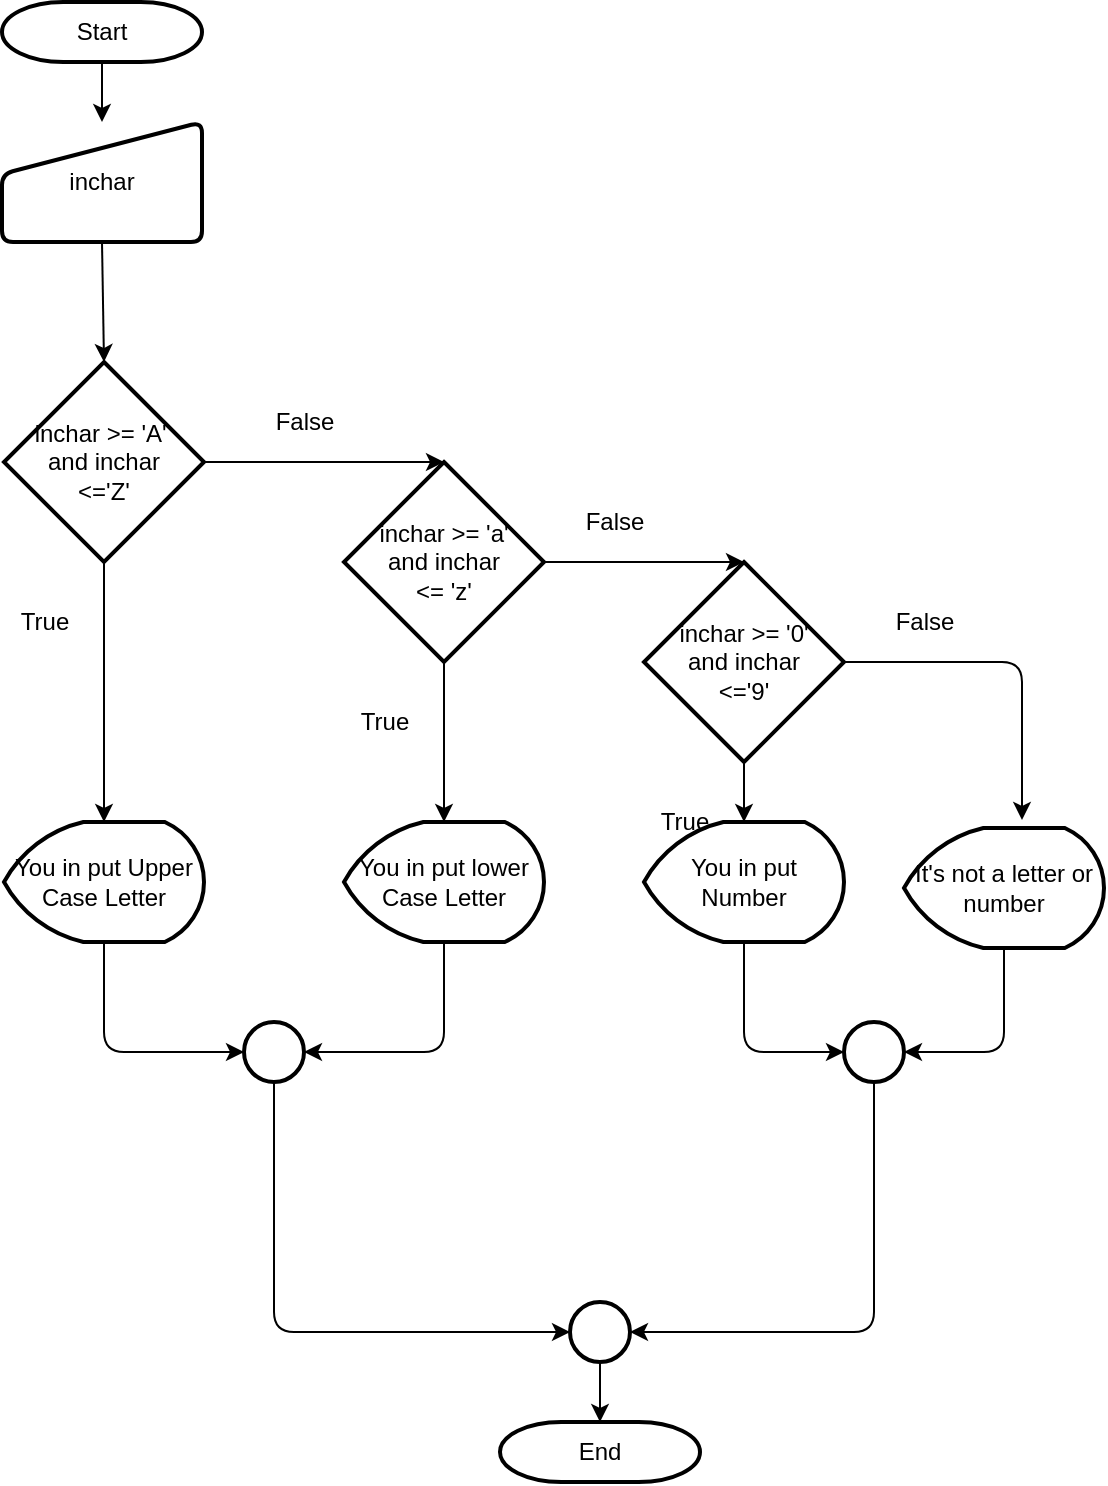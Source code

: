 <mxfile>
    <diagram id="spR6s-SXVsa4c9hPOHUj" name="Page-1">
        <mxGraphModel dx="1296" dy="912" grid="1" gridSize="10" guides="1" tooltips="1" connect="1" arrows="1" fold="1" page="1" pageScale="1" pageWidth="850" pageHeight="1100" math="0" shadow="0">
            <root>
                <mxCell id="0"/>
                <mxCell id="1" parent="0"/>
                <mxCell id="36" style="edgeStyle=none;html=1;exitX=0.5;exitY=1;exitDx=0;exitDy=0;exitPerimeter=0;entryX=0.5;entryY=0;entryDx=0;entryDy=0;" edge="1" parent="1" source="2" target="3">
                    <mxGeometry relative="1" as="geometry"/>
                </mxCell>
                <mxCell id="2" value="Start" style="strokeWidth=2;html=1;shape=mxgraph.flowchart.terminator;whiteSpace=wrap;" vertex="1" parent="1">
                    <mxGeometry x="99" y="50" width="100" height="30" as="geometry"/>
                </mxCell>
                <mxCell id="35" style="edgeStyle=none;html=1;exitX=0.5;exitY=1;exitDx=0;exitDy=0;entryX=0.5;entryY=0;entryDx=0;entryDy=0;entryPerimeter=0;" edge="1" parent="1" source="3" target="4">
                    <mxGeometry relative="1" as="geometry"/>
                </mxCell>
                <mxCell id="3" value="inchar" style="html=1;strokeWidth=2;shape=manualInput;whiteSpace=wrap;rounded=1;size=26;arcSize=11;" vertex="1" parent="1">
                    <mxGeometry x="99" y="110" width="100" height="60" as="geometry"/>
                </mxCell>
                <mxCell id="7" style="edgeStyle=none;html=1;exitX=0.5;exitY=1;exitDx=0;exitDy=0;exitPerimeter=0;entryX=0.5;entryY=0;entryDx=0;entryDy=0;entryPerimeter=0;" edge="1" parent="1" source="4" target="5">
                    <mxGeometry relative="1" as="geometry"/>
                </mxCell>
                <mxCell id="12" style="edgeStyle=none;html=1;exitX=1;exitY=0.5;exitDx=0;exitDy=0;exitPerimeter=0;entryX=0.5;entryY=0;entryDx=0;entryDy=0;entryPerimeter=0;" edge="1" parent="1" source="4" target="6">
                    <mxGeometry relative="1" as="geometry"/>
                </mxCell>
                <mxCell id="4" value="inchar &amp;gt;= 'A'&amp;nbsp;&lt;br&gt;and inchar&lt;br&gt;&amp;lt;='Z'" style="strokeWidth=2;html=1;shape=mxgraph.flowchart.decision;whiteSpace=wrap;" vertex="1" parent="1">
                    <mxGeometry x="100" y="230" width="100" height="100" as="geometry"/>
                </mxCell>
                <mxCell id="44" style="edgeStyle=none;html=1;exitX=0.5;exitY=1;exitDx=0;exitDy=0;exitPerimeter=0;entryX=0;entryY=0.5;entryDx=0;entryDy=0;entryPerimeter=0;" edge="1" parent="1" source="5" target="40">
                    <mxGeometry relative="1" as="geometry">
                        <Array as="points">
                            <mxPoint x="150" y="575"/>
                        </Array>
                    </mxGeometry>
                </mxCell>
                <mxCell id="5" value="You in put Upper Case Letter" style="strokeWidth=2;html=1;shape=mxgraph.flowchart.display;whiteSpace=wrap;" vertex="1" parent="1">
                    <mxGeometry x="100" y="460" width="100" height="60" as="geometry"/>
                </mxCell>
                <mxCell id="14" style="edgeStyle=none;html=1;exitX=0.5;exitY=1;exitDx=0;exitDy=0;exitPerimeter=0;entryX=0.5;entryY=0;entryDx=0;entryDy=0;entryPerimeter=0;" edge="1" parent="1" source="6" target="13">
                    <mxGeometry relative="1" as="geometry"/>
                </mxCell>
                <mxCell id="16" style="edgeStyle=none;html=1;exitX=1;exitY=0.5;exitDx=0;exitDy=0;exitPerimeter=0;entryX=0.5;entryY=0;entryDx=0;entryDy=0;entryPerimeter=0;" edge="1" parent="1" source="6" target="15">
                    <mxGeometry relative="1" as="geometry"/>
                </mxCell>
                <mxCell id="6" value="inchar &amp;gt;= 'a'&lt;br&gt;and inchar&lt;br&gt;&amp;lt;= 'z'" style="strokeWidth=2;html=1;shape=mxgraph.flowchart.decision;whiteSpace=wrap;" vertex="1" parent="1">
                    <mxGeometry x="270" y="280" width="100" height="100" as="geometry"/>
                </mxCell>
                <mxCell id="8" value="True" style="text;html=1;resizable=0;autosize=1;align=center;verticalAlign=middle;points=[];fillColor=none;strokeColor=none;rounded=0;" vertex="1" parent="1">
                    <mxGeometry x="100" y="350" width="40" height="20" as="geometry"/>
                </mxCell>
                <mxCell id="10" value="False" style="text;html=1;resizable=0;autosize=1;align=center;verticalAlign=middle;points=[];fillColor=none;strokeColor=none;rounded=0;" vertex="1" parent="1">
                    <mxGeometry x="230" y="250" width="40" height="20" as="geometry"/>
                </mxCell>
                <mxCell id="45" style="edgeStyle=none;html=1;exitX=0.5;exitY=1;exitDx=0;exitDy=0;exitPerimeter=0;entryX=1;entryY=0.5;entryDx=0;entryDy=0;entryPerimeter=0;" edge="1" parent="1" source="13" target="40">
                    <mxGeometry relative="1" as="geometry">
                        <Array as="points">
                            <mxPoint x="320" y="575"/>
                        </Array>
                    </mxGeometry>
                </mxCell>
                <mxCell id="13" value="&lt;span&gt;You in put lower Case Letter&lt;/span&gt;" style="strokeWidth=2;html=1;shape=mxgraph.flowchart.display;whiteSpace=wrap;" vertex="1" parent="1">
                    <mxGeometry x="270" y="460" width="100" height="60" as="geometry"/>
                </mxCell>
                <mxCell id="19" style="edgeStyle=none;html=1;exitX=0.5;exitY=1;exitDx=0;exitDy=0;exitPerimeter=0;entryX=0.5;entryY=0;entryDx=0;entryDy=0;entryPerimeter=0;" edge="1" parent="1" source="15" target="18">
                    <mxGeometry relative="1" as="geometry"/>
                </mxCell>
                <mxCell id="24" style="edgeStyle=none;html=1;exitX=1;exitY=0.5;exitDx=0;exitDy=0;exitPerimeter=0;entryX=0.59;entryY=-0.067;entryDx=0;entryDy=0;entryPerimeter=0;" edge="1" parent="1" source="15" target="23">
                    <mxGeometry relative="1" as="geometry">
                        <Array as="points">
                            <mxPoint x="609" y="380"/>
                        </Array>
                    </mxGeometry>
                </mxCell>
                <mxCell id="15" value="inchar &amp;gt;= '0'&lt;br&gt;and inchar&lt;br&gt;&amp;lt;='9'" style="strokeWidth=2;html=1;shape=mxgraph.flowchart.decision;whiteSpace=wrap;" vertex="1" parent="1">
                    <mxGeometry x="420" y="330" width="100" height="100" as="geometry"/>
                </mxCell>
                <mxCell id="17" value="False" style="text;html=1;resizable=0;autosize=1;align=center;verticalAlign=middle;points=[];fillColor=none;strokeColor=none;rounded=0;" vertex="1" parent="1">
                    <mxGeometry x="385" y="300" width="40" height="20" as="geometry"/>
                </mxCell>
                <mxCell id="42" style="edgeStyle=none;html=1;exitX=0.5;exitY=1;exitDx=0;exitDy=0;exitPerimeter=0;entryX=0;entryY=0.5;entryDx=0;entryDy=0;entryPerimeter=0;" edge="1" parent="1" source="18" target="38">
                    <mxGeometry relative="1" as="geometry">
                        <Array as="points">
                            <mxPoint x="470" y="575"/>
                        </Array>
                    </mxGeometry>
                </mxCell>
                <mxCell id="18" value="You in put Number" style="strokeWidth=2;html=1;shape=mxgraph.flowchart.display;whiteSpace=wrap;" vertex="1" parent="1">
                    <mxGeometry x="420" y="460" width="100" height="60" as="geometry"/>
                </mxCell>
                <mxCell id="21" value="True" style="text;html=1;resizable=0;autosize=1;align=center;verticalAlign=middle;points=[];fillColor=none;strokeColor=none;rounded=0;" vertex="1" parent="1">
                    <mxGeometry x="420" y="450" width="40" height="20" as="geometry"/>
                </mxCell>
                <mxCell id="22" value="True" style="text;html=1;resizable=0;autosize=1;align=center;verticalAlign=middle;points=[];fillColor=none;strokeColor=none;rounded=0;" vertex="1" parent="1">
                    <mxGeometry x="270" y="400" width="40" height="20" as="geometry"/>
                </mxCell>
                <mxCell id="43" style="edgeStyle=none;html=1;exitX=0.5;exitY=1;exitDx=0;exitDy=0;exitPerimeter=0;entryX=1;entryY=0.5;entryDx=0;entryDy=0;entryPerimeter=0;" edge="1" parent="1" source="23" target="38">
                    <mxGeometry relative="1" as="geometry">
                        <Array as="points">
                            <mxPoint x="600" y="575"/>
                        </Array>
                    </mxGeometry>
                </mxCell>
                <mxCell id="23" value="It's not a letter or number" style="strokeWidth=2;html=1;shape=mxgraph.flowchart.display;whiteSpace=wrap;" vertex="1" parent="1">
                    <mxGeometry x="550" y="463" width="100" height="60" as="geometry"/>
                </mxCell>
                <mxCell id="25" value="False" style="text;html=1;resizable=0;autosize=1;align=center;verticalAlign=middle;points=[];fillColor=none;strokeColor=none;rounded=0;" vertex="1" parent="1">
                    <mxGeometry x="540" y="350" width="40" height="20" as="geometry"/>
                </mxCell>
                <mxCell id="33" value="End" style="strokeWidth=2;html=1;shape=mxgraph.flowchart.terminator;whiteSpace=wrap;" vertex="1" parent="1">
                    <mxGeometry x="348" y="760" width="100" height="30" as="geometry"/>
                </mxCell>
                <mxCell id="47" style="edgeStyle=none;html=1;exitX=0.5;exitY=1;exitDx=0;exitDy=0;exitPerimeter=0;entryX=1;entryY=0.5;entryDx=0;entryDy=0;entryPerimeter=0;" edge="1" parent="1" source="38" target="39">
                    <mxGeometry relative="1" as="geometry">
                        <Array as="points">
                            <mxPoint x="535" y="715"/>
                        </Array>
                    </mxGeometry>
                </mxCell>
                <mxCell id="38" value="" style="strokeWidth=2;html=1;shape=mxgraph.flowchart.start_2;whiteSpace=wrap;" vertex="1" parent="1">
                    <mxGeometry x="520" y="560" width="30" height="30" as="geometry"/>
                </mxCell>
                <mxCell id="48" style="edgeStyle=none;html=1;exitX=0.5;exitY=1;exitDx=0;exitDy=0;exitPerimeter=0;entryX=0.5;entryY=0;entryDx=0;entryDy=0;entryPerimeter=0;" edge="1" parent="1" source="39" target="33">
                    <mxGeometry relative="1" as="geometry"/>
                </mxCell>
                <mxCell id="39" value="" style="strokeWidth=2;html=1;shape=mxgraph.flowchart.start_2;whiteSpace=wrap;" vertex="1" parent="1">
                    <mxGeometry x="383" y="700" width="30" height="30" as="geometry"/>
                </mxCell>
                <mxCell id="46" style="edgeStyle=none;html=1;exitX=0.5;exitY=1;exitDx=0;exitDy=0;exitPerimeter=0;entryX=0;entryY=0.5;entryDx=0;entryDy=0;entryPerimeter=0;" edge="1" parent="1" source="40" target="39">
                    <mxGeometry relative="1" as="geometry">
                        <Array as="points">
                            <mxPoint x="235" y="715"/>
                        </Array>
                    </mxGeometry>
                </mxCell>
                <mxCell id="40" value="" style="strokeWidth=2;html=1;shape=mxgraph.flowchart.start_2;whiteSpace=wrap;" vertex="1" parent="1">
                    <mxGeometry x="220" y="560" width="30" height="30" as="geometry"/>
                </mxCell>
            </root>
        </mxGraphModel>
    </diagram>
</mxfile>
